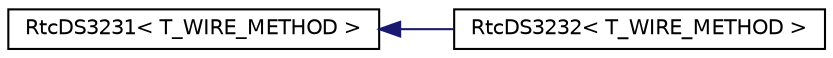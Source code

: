 digraph "Graphical Class Hierarchy"
{
 // LATEX_PDF_SIZE
  edge [fontname="Helvetica",fontsize="10",labelfontname="Helvetica",labelfontsize="10"];
  node [fontname="Helvetica",fontsize="10",shape=record];
  rankdir="LR";
  Node0 [label="RtcDS3231\< T_WIRE_METHOD \>",height=0.2,width=0.4,color="black", fillcolor="white", style="filled",URL="$classRtcDS3231.html",tooltip=" "];
  Node0 -> Node1 [dir="back",color="midnightblue",fontsize="10",style="solid",fontname="Helvetica"];
  Node1 [label="RtcDS3232\< T_WIRE_METHOD \>",height=0.2,width=0.4,color="black", fillcolor="white", style="filled",URL="$classRtcDS3232.html",tooltip=" "];
}
